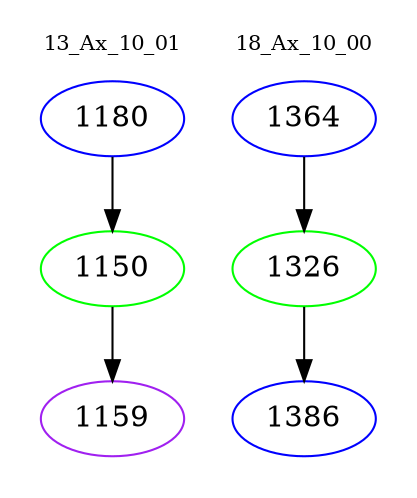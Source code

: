digraph{
subgraph cluster_0 {
color = white
label = "13_Ax_10_01";
fontsize=10;
T0_1180 [label="1180", color="blue"]
T0_1180 -> T0_1150 [color="black"]
T0_1150 [label="1150", color="green"]
T0_1150 -> T0_1159 [color="black"]
T0_1159 [label="1159", color="purple"]
}
subgraph cluster_1 {
color = white
label = "18_Ax_10_00";
fontsize=10;
T1_1364 [label="1364", color="blue"]
T1_1364 -> T1_1326 [color="black"]
T1_1326 [label="1326", color="green"]
T1_1326 -> T1_1386 [color="black"]
T1_1386 [label="1386", color="blue"]
}
}
